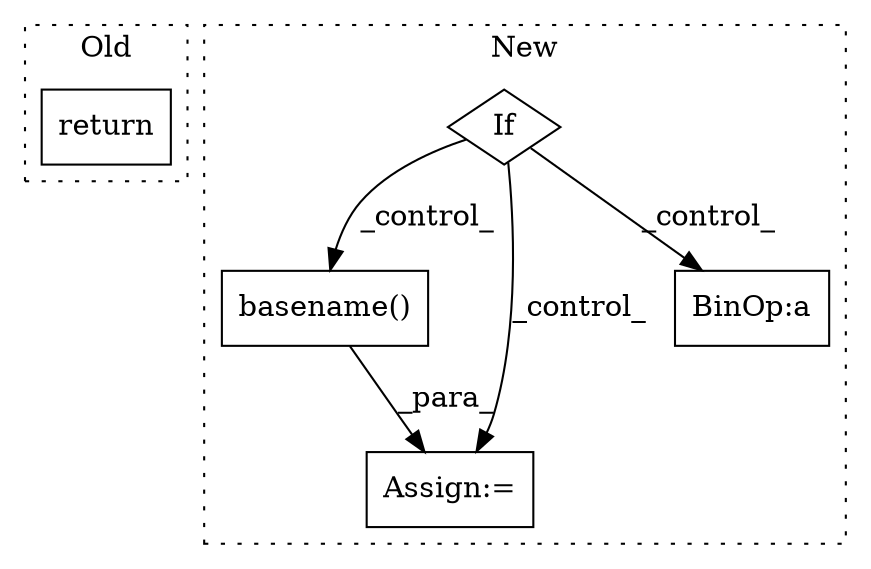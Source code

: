 digraph G {
subgraph cluster0 {
1 [label="return" a="93" s="27307" l="7" shape="box"];
label = "Old";
style="dotted";
}
subgraph cluster1 {
2 [label="basename()" a="75" s="4742,4764" l="13,1" shape="box"];
3 [label="Assign:=" a="68" s="4726" l="3" shape="box"];
4 [label="If" a="96" s="4546" l="3" shape="diamond"];
5 [label="BinOp:a" a="82" s="4647" l="3" shape="box"];
label = "New";
style="dotted";
}
2 -> 3 [label="_para_"];
4 -> 5 [label="_control_"];
4 -> 3 [label="_control_"];
4 -> 2 [label="_control_"];
}